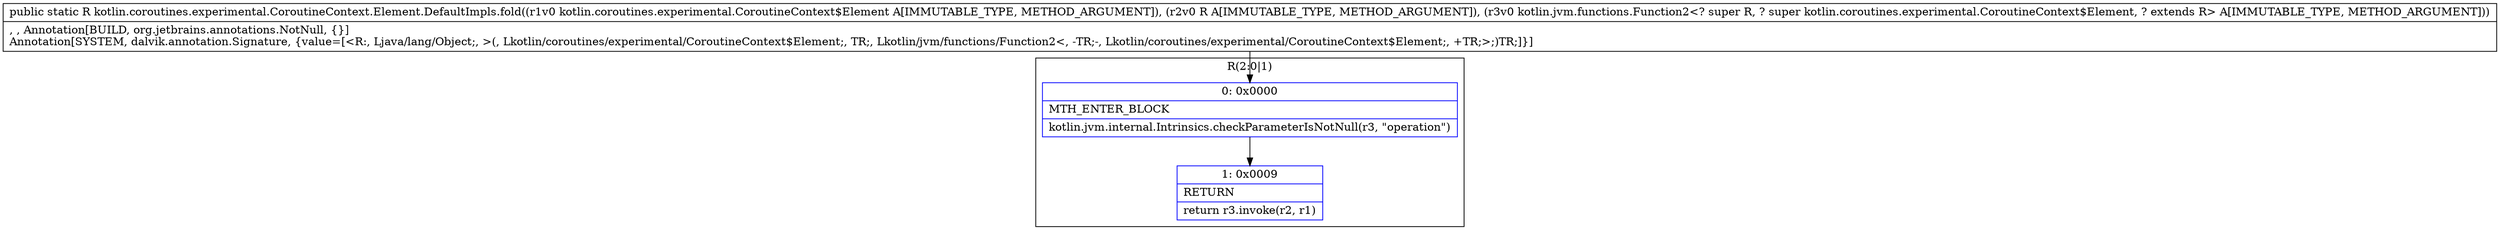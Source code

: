 digraph "CFG forkotlin.coroutines.experimental.CoroutineContext.Element.DefaultImpls.fold(Lkotlin\/coroutines\/experimental\/CoroutineContext$Element;Ljava\/lang\/Object;Lkotlin\/jvm\/functions\/Function2;)Ljava\/lang\/Object;" {
subgraph cluster_Region_1358202734 {
label = "R(2:0|1)";
node [shape=record,color=blue];
Node_0 [shape=record,label="{0\:\ 0x0000|MTH_ENTER_BLOCK\l|kotlin.jvm.internal.Intrinsics.checkParameterIsNotNull(r3, \"operation\")\l}"];
Node_1 [shape=record,label="{1\:\ 0x0009|RETURN\l|return r3.invoke(r2, r1)\l}"];
}
MethodNode[shape=record,label="{public static R kotlin.coroutines.experimental.CoroutineContext.Element.DefaultImpls.fold((r1v0 kotlin.coroutines.experimental.CoroutineContext$Element A[IMMUTABLE_TYPE, METHOD_ARGUMENT]), (r2v0 R A[IMMUTABLE_TYPE, METHOD_ARGUMENT]), (r3v0 kotlin.jvm.functions.Function2\<? super R, ? super kotlin.coroutines.experimental.CoroutineContext$Element, ? extends R\> A[IMMUTABLE_TYPE, METHOD_ARGUMENT]))  | , , Annotation[BUILD, org.jetbrains.annotations.NotNull, \{\}]\lAnnotation[SYSTEM, dalvik.annotation.Signature, \{value=[\<R:, Ljava\/lang\/Object;, \>(, Lkotlin\/coroutines\/experimental\/CoroutineContext$Element;, TR;, Lkotlin\/jvm\/functions\/Function2\<, \-TR;\-, Lkotlin\/coroutines\/experimental\/CoroutineContext$Element;, +TR;\>;)TR;]\}]\l}"];
MethodNode -> Node_0;
Node_0 -> Node_1;
}

